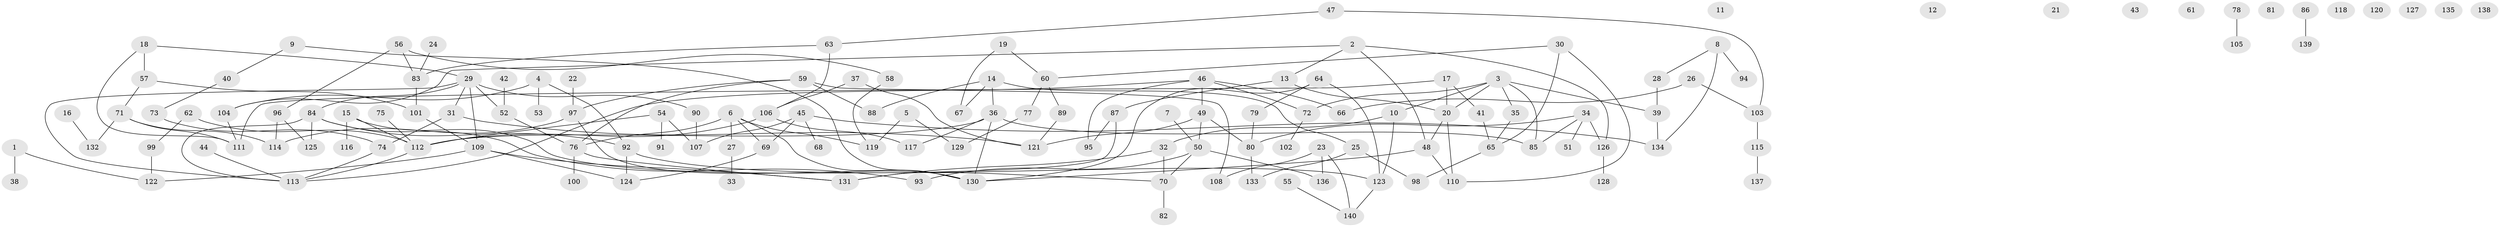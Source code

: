 // coarse degree distribution, {2: 0.21782178217821782, 5: 0.0594059405940594, 7: 0.0297029702970297, 3: 0.2376237623762376, 8: 0.009900990099009901, 4: 0.10891089108910891, 0: 0.12871287128712872, 1: 0.1485148514851485, 6: 0.04950495049504951, 10: 0.009900990099009901}
// Generated by graph-tools (version 1.1) at 2025/41/03/06/25 10:41:19]
// undirected, 140 vertices, 178 edges
graph export_dot {
graph [start="1"]
  node [color=gray90,style=filled];
  1;
  2;
  3;
  4;
  5;
  6;
  7;
  8;
  9;
  10;
  11;
  12;
  13;
  14;
  15;
  16;
  17;
  18;
  19;
  20;
  21;
  22;
  23;
  24;
  25;
  26;
  27;
  28;
  29;
  30;
  31;
  32;
  33;
  34;
  35;
  36;
  37;
  38;
  39;
  40;
  41;
  42;
  43;
  44;
  45;
  46;
  47;
  48;
  49;
  50;
  51;
  52;
  53;
  54;
  55;
  56;
  57;
  58;
  59;
  60;
  61;
  62;
  63;
  64;
  65;
  66;
  67;
  68;
  69;
  70;
  71;
  72;
  73;
  74;
  75;
  76;
  77;
  78;
  79;
  80;
  81;
  82;
  83;
  84;
  85;
  86;
  87;
  88;
  89;
  90;
  91;
  92;
  93;
  94;
  95;
  96;
  97;
  98;
  99;
  100;
  101;
  102;
  103;
  104;
  105;
  106;
  107;
  108;
  109;
  110;
  111;
  112;
  113;
  114;
  115;
  116;
  117;
  118;
  119;
  120;
  121;
  122;
  123;
  124;
  125;
  126;
  127;
  128;
  129;
  130;
  131;
  132;
  133;
  134;
  135;
  136;
  137;
  138;
  139;
  140;
  1 -- 38;
  1 -- 122;
  2 -- 13;
  2 -- 48;
  2 -- 104;
  2 -- 126;
  3 -- 10;
  3 -- 20;
  3 -- 35;
  3 -- 39;
  3 -- 72;
  3 -- 85;
  4 -- 53;
  4 -- 92;
  4 -- 104;
  5 -- 119;
  5 -- 129;
  6 -- 27;
  6 -- 69;
  6 -- 76;
  6 -- 119;
  6 -- 130;
  7 -- 50;
  8 -- 28;
  8 -- 94;
  8 -- 134;
  9 -- 40;
  9 -- 130;
  10 -- 32;
  10 -- 123;
  13 -- 20;
  13 -- 87;
  14 -- 25;
  14 -- 36;
  14 -- 67;
  14 -- 88;
  15 -- 70;
  15 -- 112;
  15 -- 116;
  16 -- 132;
  17 -- 20;
  17 -- 41;
  17 -- 111;
  18 -- 29;
  18 -- 57;
  18 -- 111;
  19 -- 60;
  19 -- 67;
  20 -- 48;
  20 -- 110;
  22 -- 97;
  23 -- 108;
  23 -- 136;
  23 -- 140;
  24 -- 83;
  25 -- 98;
  25 -- 133;
  26 -- 66;
  26 -- 103;
  27 -- 33;
  28 -- 39;
  29 -- 31;
  29 -- 52;
  29 -- 84;
  29 -- 90;
  29 -- 109;
  29 -- 113;
  30 -- 60;
  30 -- 65;
  30 -- 110;
  31 -- 74;
  31 -- 121;
  32 -- 70;
  32 -- 131;
  34 -- 51;
  34 -- 80;
  34 -- 85;
  34 -- 126;
  35 -- 65;
  36 -- 85;
  36 -- 112;
  36 -- 117;
  36 -- 130;
  37 -- 106;
  37 -- 121;
  39 -- 134;
  40 -- 73;
  41 -- 65;
  42 -- 52;
  44 -- 113;
  45 -- 68;
  45 -- 69;
  45 -- 107;
  45 -- 134;
  46 -- 49;
  46 -- 66;
  46 -- 72;
  46 -- 95;
  46 -- 113;
  47 -- 63;
  47 -- 103;
  48 -- 110;
  48 -- 130;
  49 -- 50;
  49 -- 80;
  49 -- 121;
  50 -- 70;
  50 -- 93;
  50 -- 136;
  52 -- 76;
  54 -- 91;
  54 -- 107;
  54 -- 112;
  55 -- 140;
  56 -- 58;
  56 -- 83;
  56 -- 96;
  57 -- 71;
  57 -- 101;
  58 -- 119;
  59 -- 76;
  59 -- 88;
  59 -- 97;
  59 -- 108;
  60 -- 77;
  60 -- 89;
  62 -- 99;
  62 -- 112;
  63 -- 83;
  63 -- 106;
  64 -- 79;
  64 -- 123;
  64 -- 130;
  65 -- 98;
  69 -- 124;
  70 -- 82;
  71 -- 111;
  71 -- 114;
  71 -- 132;
  72 -- 102;
  73 -- 74;
  74 -- 113;
  75 -- 112;
  76 -- 100;
  76 -- 131;
  77 -- 129;
  78 -- 105;
  79 -- 80;
  80 -- 133;
  83 -- 101;
  84 -- 92;
  84 -- 93;
  84 -- 113;
  84 -- 125;
  86 -- 139;
  87 -- 95;
  87 -- 131;
  89 -- 121;
  90 -- 107;
  92 -- 123;
  92 -- 124;
  96 -- 114;
  96 -- 125;
  97 -- 114;
  97 -- 130;
  99 -- 122;
  101 -- 109;
  103 -- 115;
  104 -- 111;
  106 -- 112;
  106 -- 117;
  109 -- 122;
  109 -- 124;
  109 -- 131;
  112 -- 113;
  115 -- 137;
  123 -- 140;
  126 -- 128;
}

